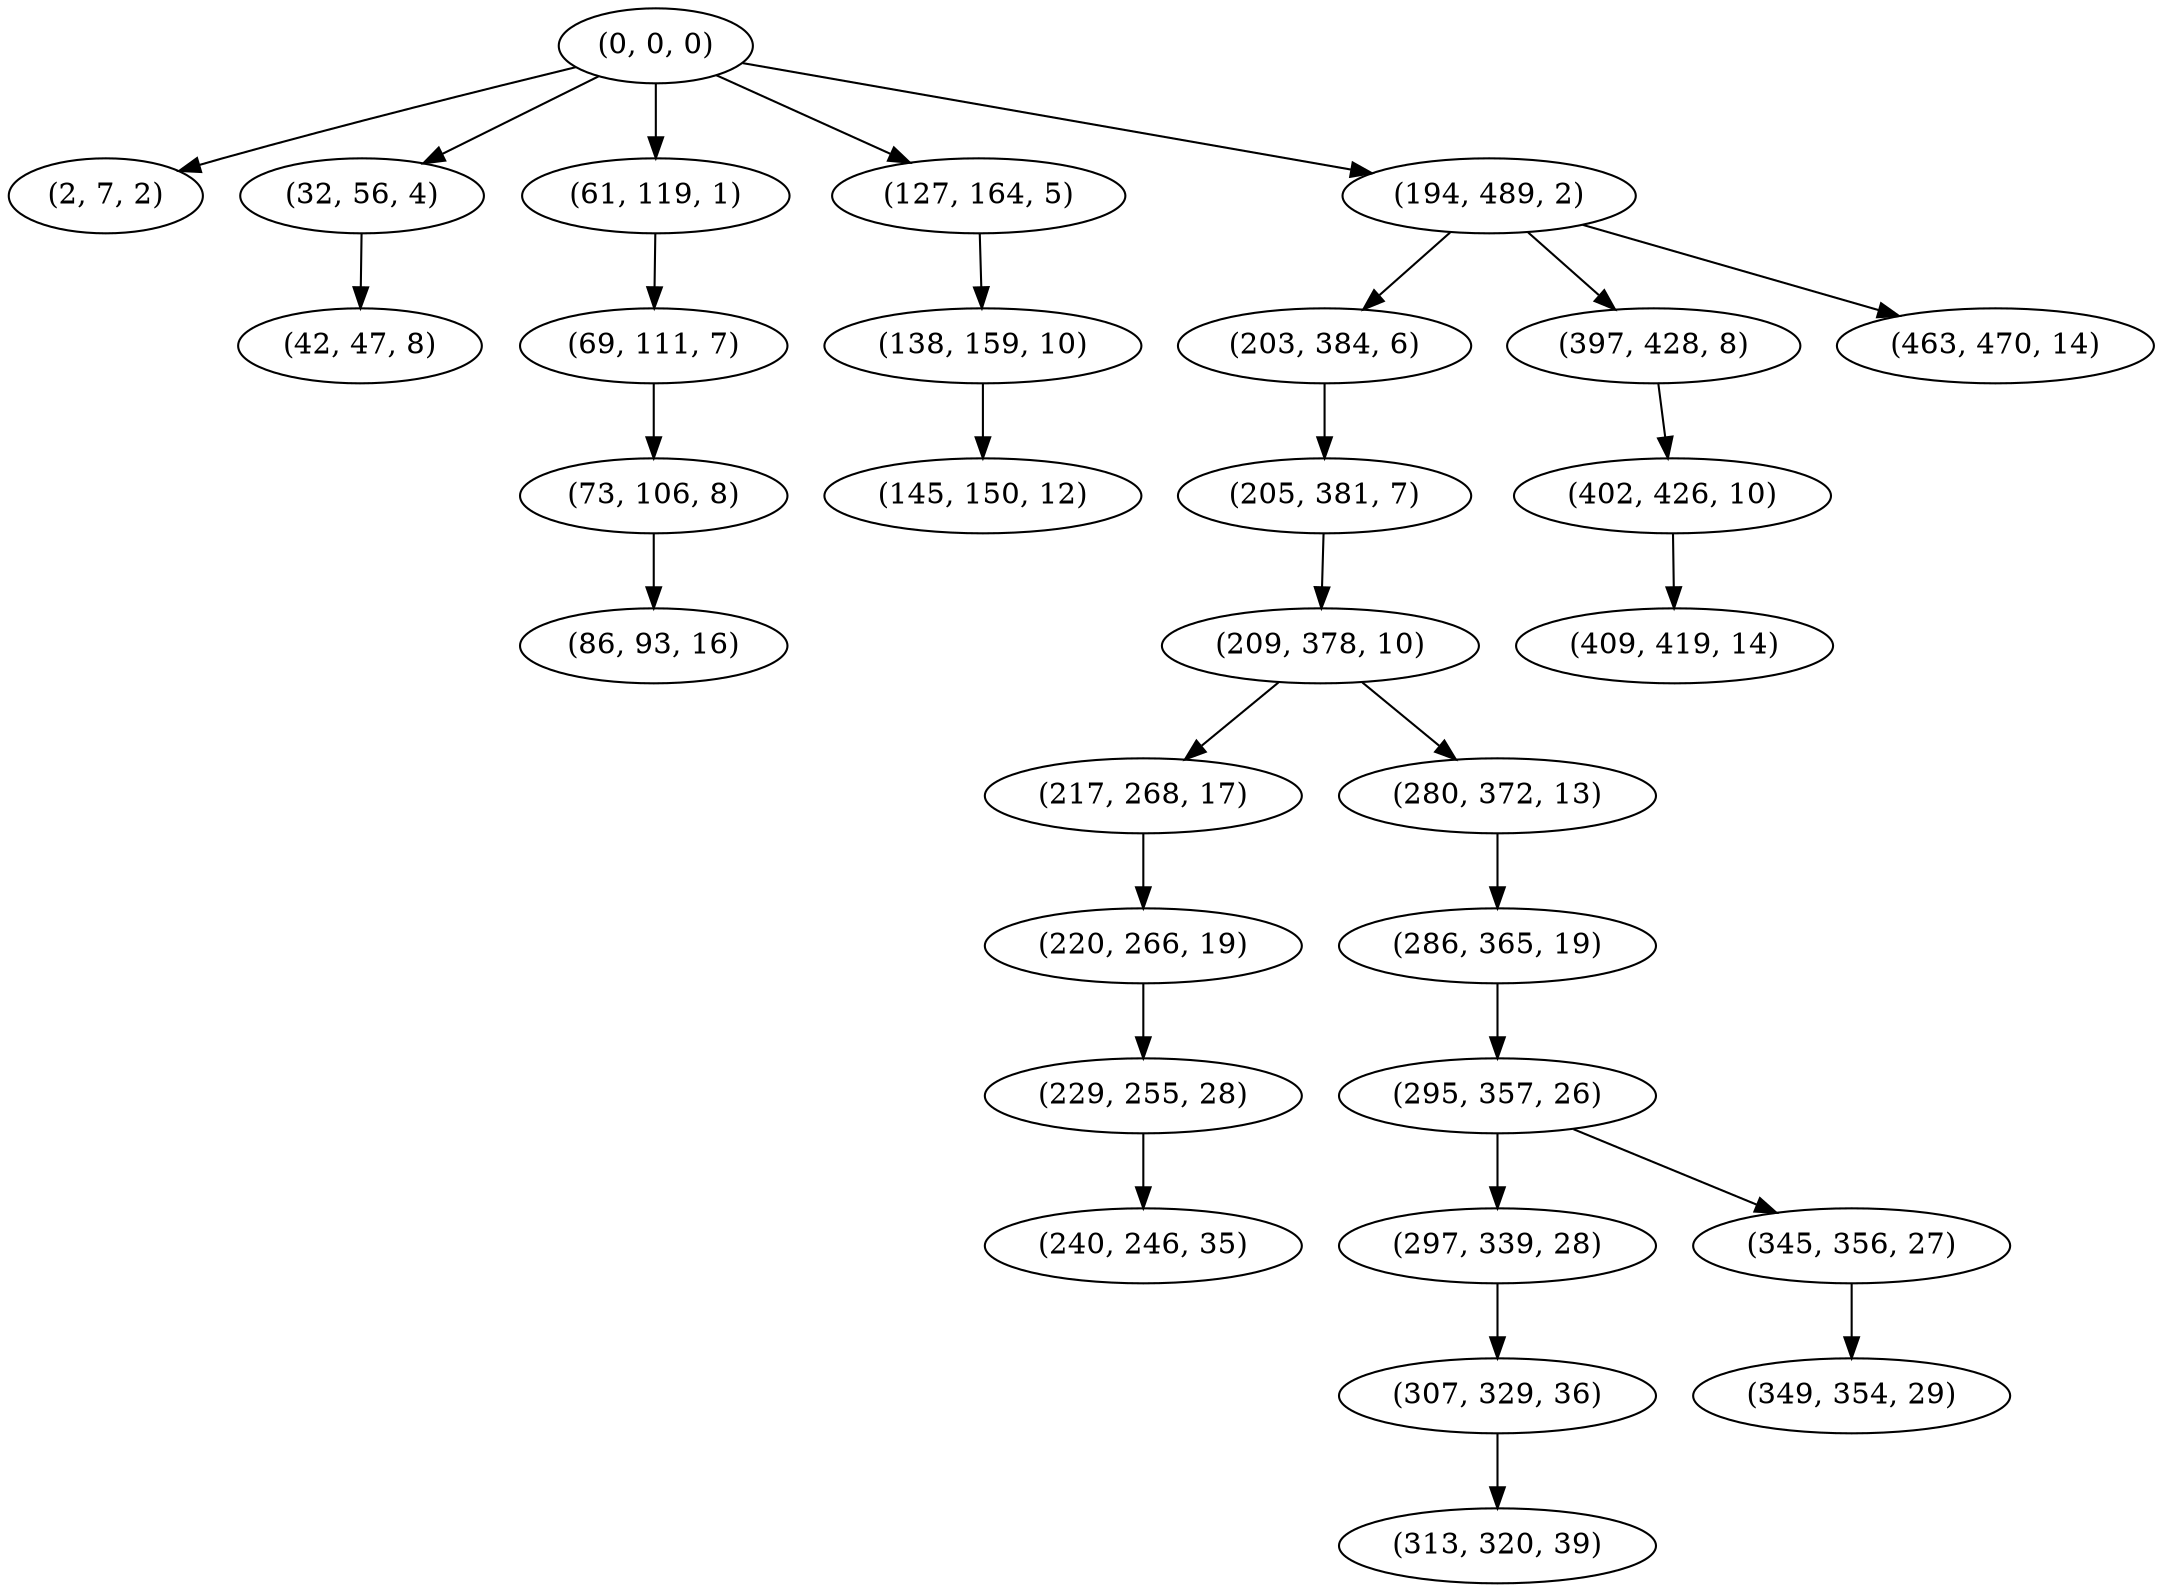 digraph tree {
    "(0, 0, 0)";
    "(2, 7, 2)";
    "(32, 56, 4)";
    "(42, 47, 8)";
    "(61, 119, 1)";
    "(69, 111, 7)";
    "(73, 106, 8)";
    "(86, 93, 16)";
    "(127, 164, 5)";
    "(138, 159, 10)";
    "(145, 150, 12)";
    "(194, 489, 2)";
    "(203, 384, 6)";
    "(205, 381, 7)";
    "(209, 378, 10)";
    "(217, 268, 17)";
    "(220, 266, 19)";
    "(229, 255, 28)";
    "(240, 246, 35)";
    "(280, 372, 13)";
    "(286, 365, 19)";
    "(295, 357, 26)";
    "(297, 339, 28)";
    "(307, 329, 36)";
    "(313, 320, 39)";
    "(345, 356, 27)";
    "(349, 354, 29)";
    "(397, 428, 8)";
    "(402, 426, 10)";
    "(409, 419, 14)";
    "(463, 470, 14)";
    "(0, 0, 0)" -> "(2, 7, 2)";
    "(0, 0, 0)" -> "(32, 56, 4)";
    "(0, 0, 0)" -> "(61, 119, 1)";
    "(0, 0, 0)" -> "(127, 164, 5)";
    "(0, 0, 0)" -> "(194, 489, 2)";
    "(32, 56, 4)" -> "(42, 47, 8)";
    "(61, 119, 1)" -> "(69, 111, 7)";
    "(69, 111, 7)" -> "(73, 106, 8)";
    "(73, 106, 8)" -> "(86, 93, 16)";
    "(127, 164, 5)" -> "(138, 159, 10)";
    "(138, 159, 10)" -> "(145, 150, 12)";
    "(194, 489, 2)" -> "(203, 384, 6)";
    "(194, 489, 2)" -> "(397, 428, 8)";
    "(194, 489, 2)" -> "(463, 470, 14)";
    "(203, 384, 6)" -> "(205, 381, 7)";
    "(205, 381, 7)" -> "(209, 378, 10)";
    "(209, 378, 10)" -> "(217, 268, 17)";
    "(209, 378, 10)" -> "(280, 372, 13)";
    "(217, 268, 17)" -> "(220, 266, 19)";
    "(220, 266, 19)" -> "(229, 255, 28)";
    "(229, 255, 28)" -> "(240, 246, 35)";
    "(280, 372, 13)" -> "(286, 365, 19)";
    "(286, 365, 19)" -> "(295, 357, 26)";
    "(295, 357, 26)" -> "(297, 339, 28)";
    "(295, 357, 26)" -> "(345, 356, 27)";
    "(297, 339, 28)" -> "(307, 329, 36)";
    "(307, 329, 36)" -> "(313, 320, 39)";
    "(345, 356, 27)" -> "(349, 354, 29)";
    "(397, 428, 8)" -> "(402, 426, 10)";
    "(402, 426, 10)" -> "(409, 419, 14)";
}
